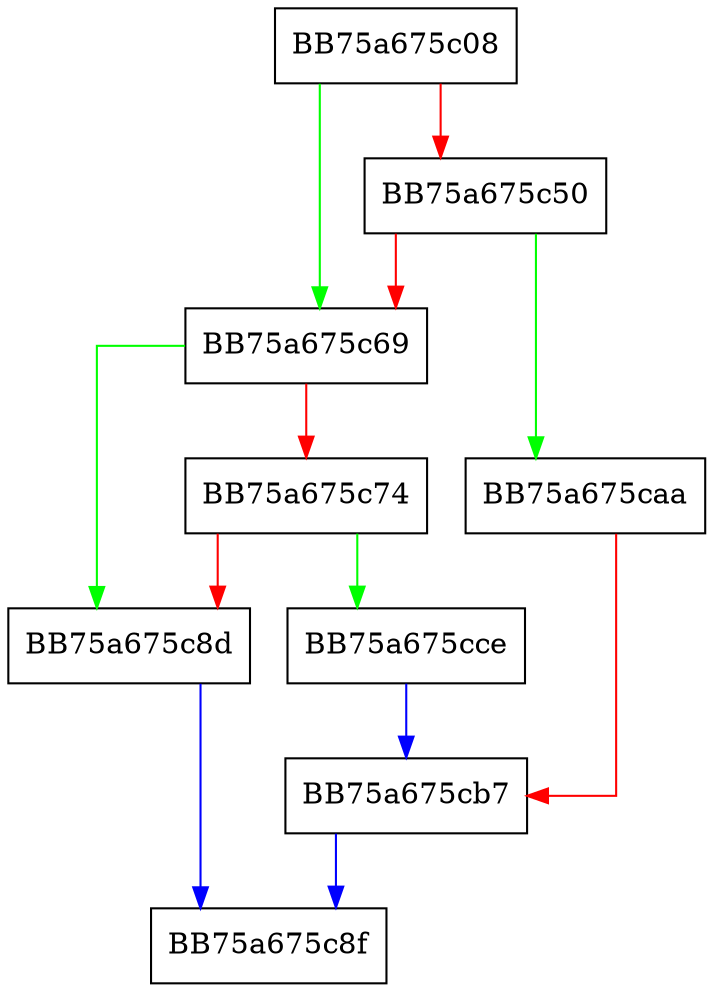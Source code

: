 digraph TryRawAndVss {
  node [shape="box"];
  graph [splines=ortho];
  BB75a675c08 -> BB75a675c69 [color="green"];
  BB75a675c08 -> BB75a675c50 [color="red"];
  BB75a675c50 -> BB75a675caa [color="green"];
  BB75a675c50 -> BB75a675c69 [color="red"];
  BB75a675c69 -> BB75a675c8d [color="green"];
  BB75a675c69 -> BB75a675c74 [color="red"];
  BB75a675c74 -> BB75a675cce [color="green"];
  BB75a675c74 -> BB75a675c8d [color="red"];
  BB75a675c8d -> BB75a675c8f [color="blue"];
  BB75a675caa -> BB75a675cb7 [color="red"];
  BB75a675cb7 -> BB75a675c8f [color="blue"];
  BB75a675cce -> BB75a675cb7 [color="blue"];
}